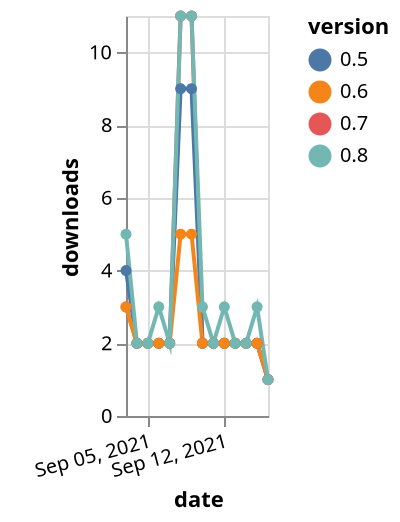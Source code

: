 {"$schema": "https://vega.github.io/schema/vega-lite/v5.json", "description": "A simple bar chart with embedded data.", "data": {"values": [{"date": "2021-09-03", "total": 2844, "delta": 3, "version": "0.7"}, {"date": "2021-09-04", "total": 2846, "delta": 2, "version": "0.7"}, {"date": "2021-09-05", "total": 2848, "delta": 2, "version": "0.7"}, {"date": "2021-09-06", "total": 2850, "delta": 2, "version": "0.7"}, {"date": "2021-09-07", "total": 2852, "delta": 2, "version": "0.7"}, {"date": "2021-09-08", "total": 2863, "delta": 11, "version": "0.7"}, {"date": "2021-09-09", "total": 2874, "delta": 11, "version": "0.7"}, {"date": "2021-09-10", "total": 2876, "delta": 2, "version": "0.7"}, {"date": "2021-09-11", "total": 2878, "delta": 2, "version": "0.7"}, {"date": "2021-09-12", "total": 2880, "delta": 2, "version": "0.7"}, {"date": "2021-09-13", "total": 2882, "delta": 2, "version": "0.7"}, {"date": "2021-09-14", "total": 2884, "delta": 2, "version": "0.7"}, {"date": "2021-09-15", "total": 2886, "delta": 2, "version": "0.7"}, {"date": "2021-09-16", "total": 2887, "delta": 1, "version": "0.7"}, {"date": "2021-09-03", "total": 4667, "delta": 4, "version": "0.5"}, {"date": "2021-09-04", "total": 4669, "delta": 2, "version": "0.5"}, {"date": "2021-09-05", "total": 4671, "delta": 2, "version": "0.5"}, {"date": "2021-09-06", "total": 4673, "delta": 2, "version": "0.5"}, {"date": "2021-09-07", "total": 4675, "delta": 2, "version": "0.5"}, {"date": "2021-09-08", "total": 4684, "delta": 9, "version": "0.5"}, {"date": "2021-09-09", "total": 4693, "delta": 9, "version": "0.5"}, {"date": "2021-09-10", "total": 4695, "delta": 2, "version": "0.5"}, {"date": "2021-09-11", "total": 4697, "delta": 2, "version": "0.5"}, {"date": "2021-09-12", "total": 4699, "delta": 2, "version": "0.5"}, {"date": "2021-09-13", "total": 4701, "delta": 2, "version": "0.5"}, {"date": "2021-09-14", "total": 4703, "delta": 2, "version": "0.5"}, {"date": "2021-09-15", "total": 4705, "delta": 2, "version": "0.5"}, {"date": "2021-09-16", "total": 4706, "delta": 1, "version": "0.5"}, {"date": "2021-09-03", "total": 2639, "delta": 3, "version": "0.6"}, {"date": "2021-09-04", "total": 2641, "delta": 2, "version": "0.6"}, {"date": "2021-09-05", "total": 2643, "delta": 2, "version": "0.6"}, {"date": "2021-09-06", "total": 2645, "delta": 2, "version": "0.6"}, {"date": "2021-09-07", "total": 2647, "delta": 2, "version": "0.6"}, {"date": "2021-09-08", "total": 2652, "delta": 5, "version": "0.6"}, {"date": "2021-09-09", "total": 2657, "delta": 5, "version": "0.6"}, {"date": "2021-09-10", "total": 2659, "delta": 2, "version": "0.6"}, {"date": "2021-09-11", "total": 2661, "delta": 2, "version": "0.6"}, {"date": "2021-09-12", "total": 2663, "delta": 2, "version": "0.6"}, {"date": "2021-09-13", "total": 2665, "delta": 2, "version": "0.6"}, {"date": "2021-09-14", "total": 2667, "delta": 2, "version": "0.6"}, {"date": "2021-09-15", "total": 2669, "delta": 2, "version": "0.6"}, {"date": "2021-09-16", "total": 2670, "delta": 1, "version": "0.6"}, {"date": "2021-09-03", "total": 1014, "delta": 5, "version": "0.8"}, {"date": "2021-09-04", "total": 1016, "delta": 2, "version": "0.8"}, {"date": "2021-09-05", "total": 1018, "delta": 2, "version": "0.8"}, {"date": "2021-09-06", "total": 1021, "delta": 3, "version": "0.8"}, {"date": "2021-09-07", "total": 1023, "delta": 2, "version": "0.8"}, {"date": "2021-09-08", "total": 1034, "delta": 11, "version": "0.8"}, {"date": "2021-09-09", "total": 1045, "delta": 11, "version": "0.8"}, {"date": "2021-09-10", "total": 1048, "delta": 3, "version": "0.8"}, {"date": "2021-09-11", "total": 1050, "delta": 2, "version": "0.8"}, {"date": "2021-09-12", "total": 1053, "delta": 3, "version": "0.8"}, {"date": "2021-09-13", "total": 1055, "delta": 2, "version": "0.8"}, {"date": "2021-09-14", "total": 1057, "delta": 2, "version": "0.8"}, {"date": "2021-09-15", "total": 1060, "delta": 3, "version": "0.8"}, {"date": "2021-09-16", "total": 1061, "delta": 1, "version": "0.8"}]}, "width": "container", "mark": {"type": "line", "point": {"filled": true}}, "encoding": {"x": {"field": "date", "type": "temporal", "timeUnit": "yearmonthdate", "title": "date", "axis": {"labelAngle": -15}}, "y": {"field": "delta", "type": "quantitative", "title": "downloads"}, "color": {"field": "version", "type": "nominal"}, "tooltip": {"field": "delta"}}}